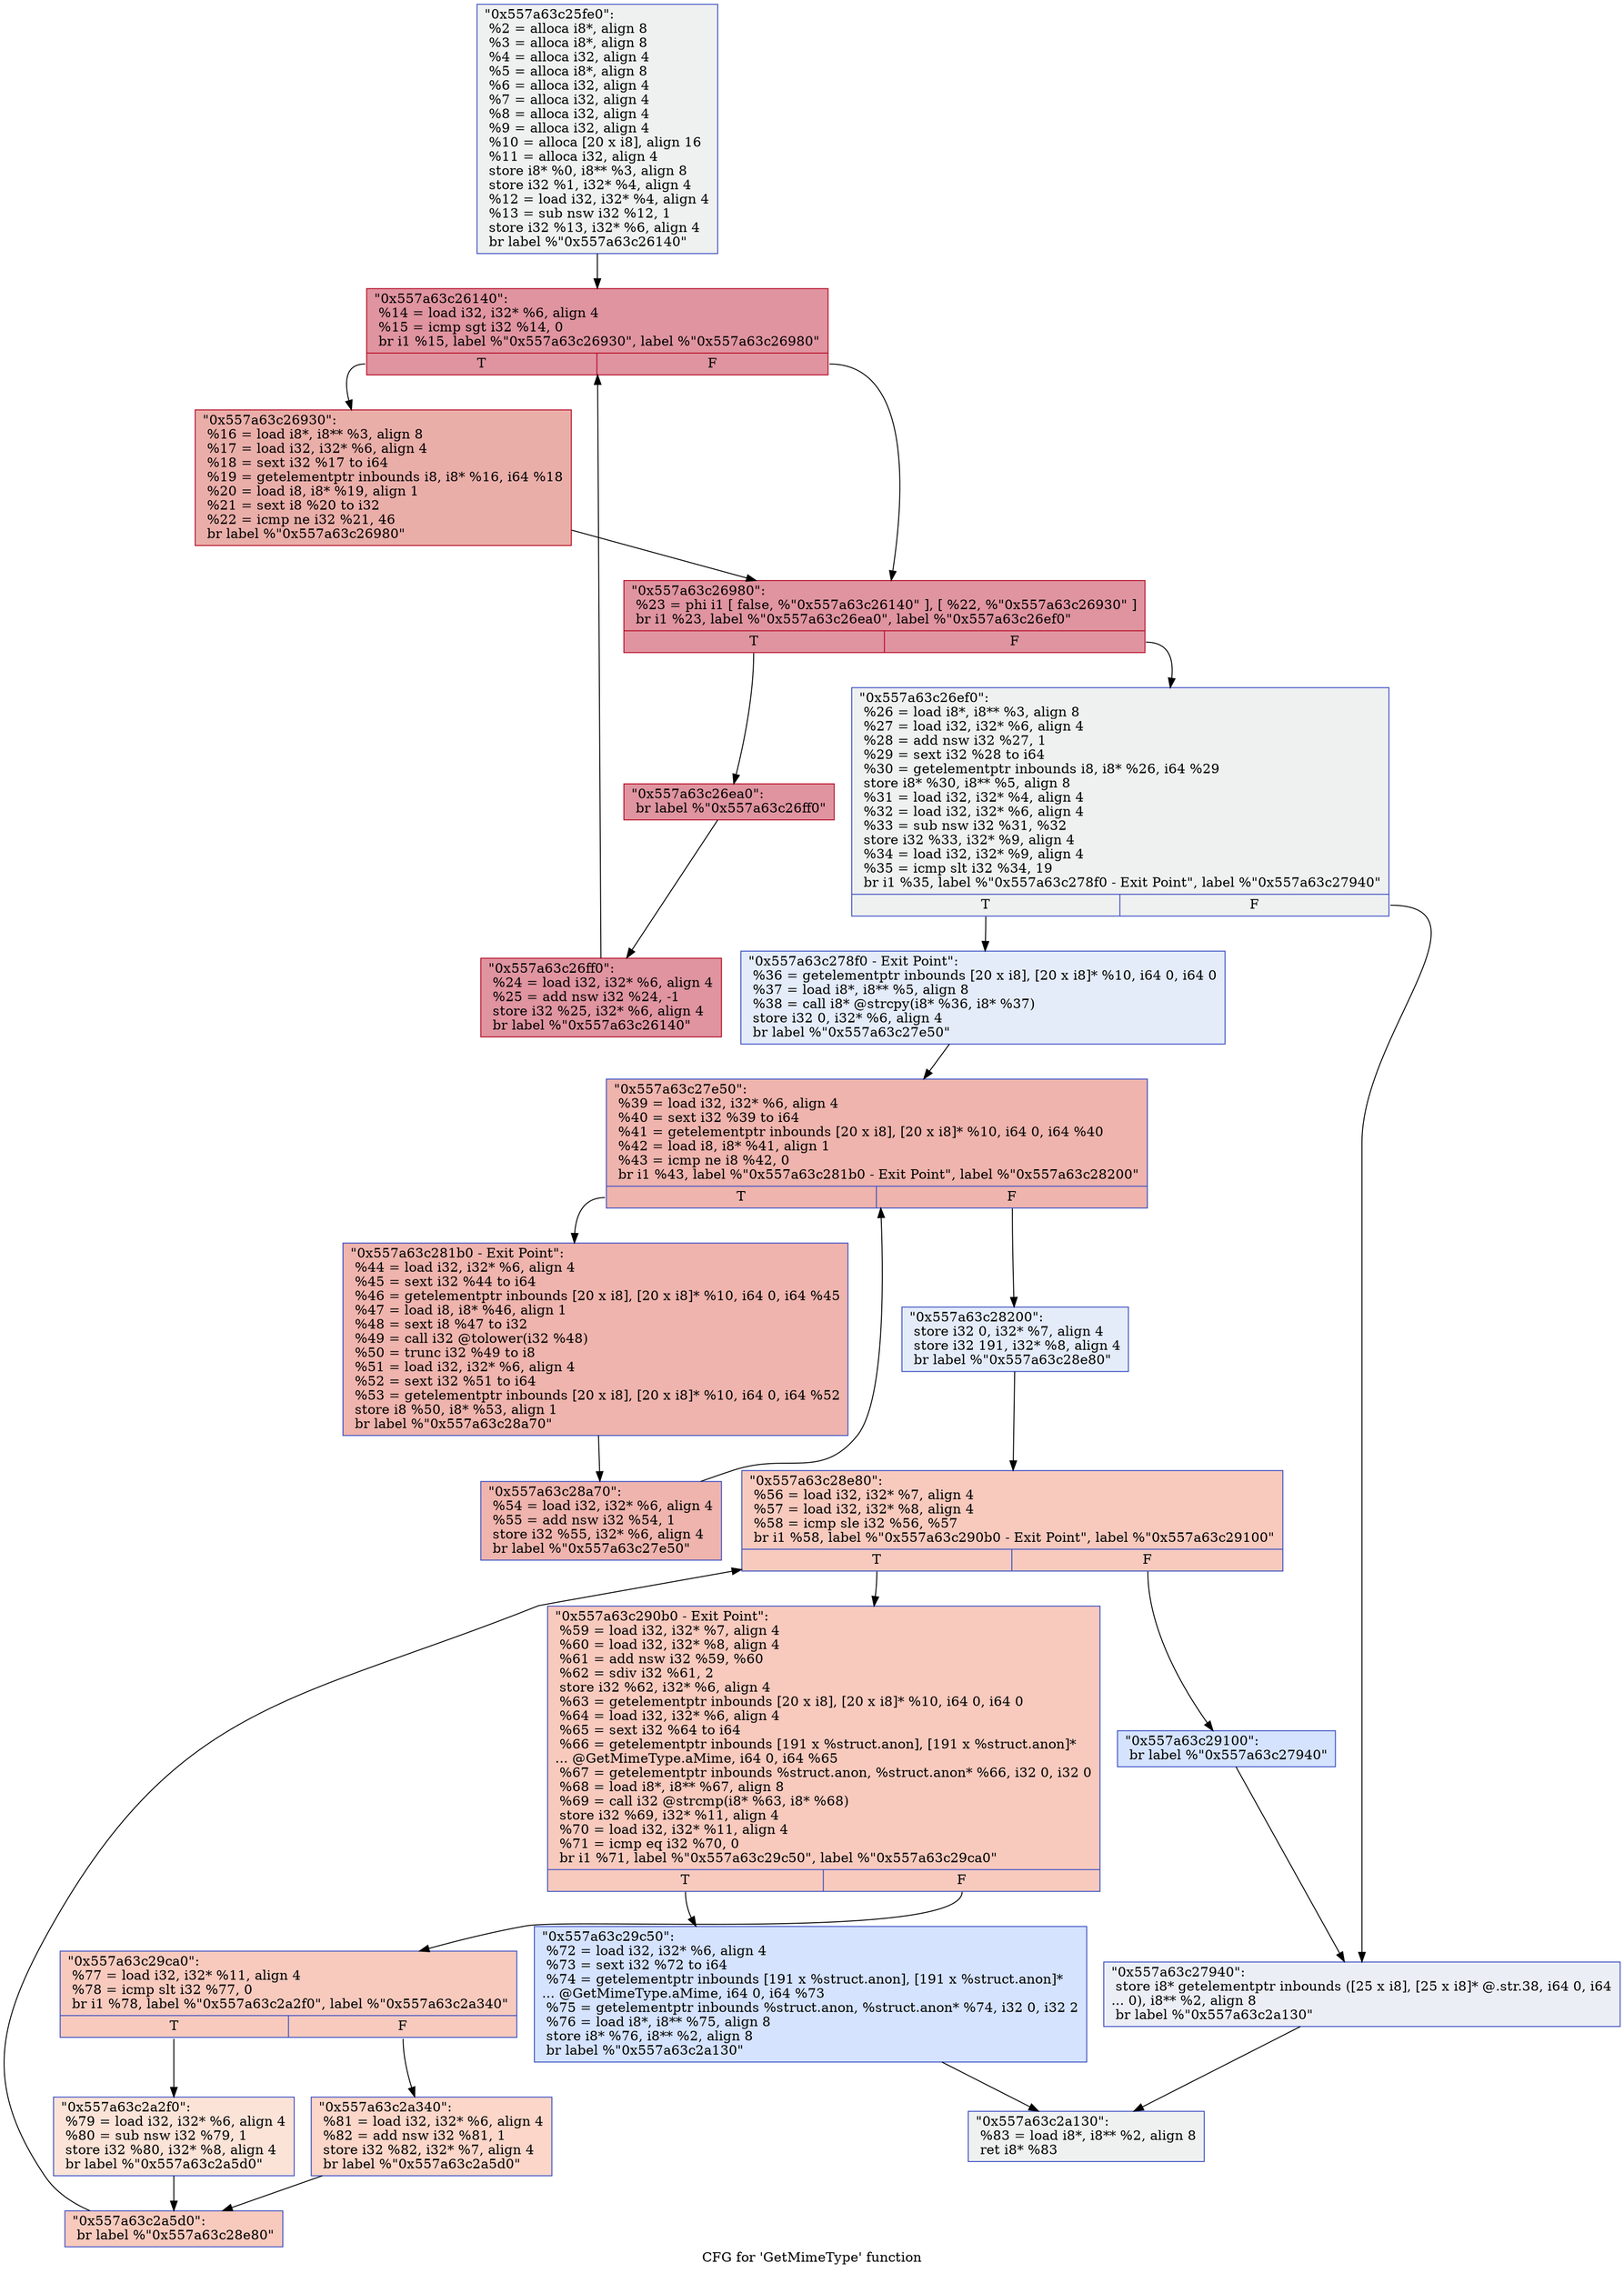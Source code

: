digraph "CFG for 'GetMimeType' function" {
	label="CFG for 'GetMimeType' function";

	Node0x557a63c25fe0 [shape=record,color="#3d50c3ff", style=filled, fillcolor="#dbdcde70",label="{\"0x557a63c25fe0\":\l  %2 = alloca i8*, align 8\l  %3 = alloca i8*, align 8\l  %4 = alloca i32, align 4\l  %5 = alloca i8*, align 8\l  %6 = alloca i32, align 4\l  %7 = alloca i32, align 4\l  %8 = alloca i32, align 4\l  %9 = alloca i32, align 4\l  %10 = alloca [20 x i8], align 16\l  %11 = alloca i32, align 4\l  store i8* %0, i8** %3, align 8\l  store i32 %1, i32* %4, align 4\l  %12 = load i32, i32* %4, align 4\l  %13 = sub nsw i32 %12, 1\l  store i32 %13, i32* %6, align 4\l  br label %\"0x557a63c26140\"\l}"];
	Node0x557a63c25fe0 -> Node0x557a63c26140;
	Node0x557a63c26140 [shape=record,color="#b70d28ff", style=filled, fillcolor="#b70d2870",label="{\"0x557a63c26140\":                                 \l  %14 = load i32, i32* %6, align 4\l  %15 = icmp sgt i32 %14, 0\l  br i1 %15, label %\"0x557a63c26930\", label %\"0x557a63c26980\"\l|{<s0>T|<s1>F}}"];
	Node0x557a63c26140:s0 -> Node0x557a63c26930;
	Node0x557a63c26140:s1 -> Node0x557a63c26980;
	Node0x557a63c26930 [shape=record,color="#b70d28ff", style=filled, fillcolor="#d0473d70",label="{\"0x557a63c26930\":                                 \l  %16 = load i8*, i8** %3, align 8\l  %17 = load i32, i32* %6, align 4\l  %18 = sext i32 %17 to i64\l  %19 = getelementptr inbounds i8, i8* %16, i64 %18\l  %20 = load i8, i8* %19, align 1\l  %21 = sext i8 %20 to i32\l  %22 = icmp ne i32 %21, 46\l  br label %\"0x557a63c26980\"\l}"];
	Node0x557a63c26930 -> Node0x557a63c26980;
	Node0x557a63c26980 [shape=record,color="#b70d28ff", style=filled, fillcolor="#b70d2870",label="{\"0x557a63c26980\":                                 \l  %23 = phi i1 [ false, %\"0x557a63c26140\" ], [ %22, %\"0x557a63c26930\" ]\l  br i1 %23, label %\"0x557a63c26ea0\", label %\"0x557a63c26ef0\"\l|{<s0>T|<s1>F}}"];
	Node0x557a63c26980:s0 -> Node0x557a63c26ea0;
	Node0x557a63c26980:s1 -> Node0x557a63c26ef0;
	Node0x557a63c26ea0 [shape=record,color="#b70d28ff", style=filled, fillcolor="#b70d2870",label="{\"0x557a63c26ea0\":                                 \l  br label %\"0x557a63c26ff0\"\l}"];
	Node0x557a63c26ea0 -> Node0x557a63c26ff0;
	Node0x557a63c26ff0 [shape=record,color="#b70d28ff", style=filled, fillcolor="#b70d2870",label="{\"0x557a63c26ff0\":                                 \l  %24 = load i32, i32* %6, align 4\l  %25 = add nsw i32 %24, -1\l  store i32 %25, i32* %6, align 4\l  br label %\"0x557a63c26140\"\l}"];
	Node0x557a63c26ff0 -> Node0x557a63c26140;
	Node0x557a63c26ef0 [shape=record,color="#3d50c3ff", style=filled, fillcolor="#dbdcde70",label="{\"0x557a63c26ef0\":                                 \l  %26 = load i8*, i8** %3, align 8\l  %27 = load i32, i32* %6, align 4\l  %28 = add nsw i32 %27, 1\l  %29 = sext i32 %28 to i64\l  %30 = getelementptr inbounds i8, i8* %26, i64 %29\l  store i8* %30, i8** %5, align 8\l  %31 = load i32, i32* %4, align 4\l  %32 = load i32, i32* %6, align 4\l  %33 = sub nsw i32 %31, %32\l  store i32 %33, i32* %9, align 4\l  %34 = load i32, i32* %9, align 4\l  %35 = icmp slt i32 %34, 19\l  br i1 %35, label %\"0x557a63c278f0 - Exit Point\", label %\"0x557a63c27940\"\l|{<s0>T|<s1>F}}"];
	Node0x557a63c26ef0:s0 -> Node0x557a63c278f0;
	Node0x557a63c26ef0:s1 -> Node0x557a63c27940;
	Node0x557a63c278f0 [shape=record,color="#3d50c3ff", style=filled, fillcolor="#c1d4f470",label="{\"0x557a63c278f0 - Exit Point\":                    \l  %36 = getelementptr inbounds [20 x i8], [20 x i8]* %10, i64 0, i64 0\l  %37 = load i8*, i8** %5, align 8\l  %38 = call i8* @strcpy(i8* %36, i8* %37)\l  store i32 0, i32* %6, align 4\l  br label %\"0x557a63c27e50\"\l}"];
	Node0x557a63c278f0 -> Node0x557a63c27e50;
	Node0x557a63c27e50 [shape=record,color="#3d50c3ff", style=filled, fillcolor="#d8564670",label="{\"0x557a63c27e50\":                                 \l  %39 = load i32, i32* %6, align 4\l  %40 = sext i32 %39 to i64\l  %41 = getelementptr inbounds [20 x i8], [20 x i8]* %10, i64 0, i64 %40\l  %42 = load i8, i8* %41, align 1\l  %43 = icmp ne i8 %42, 0\l  br i1 %43, label %\"0x557a63c281b0 - Exit Point\", label %\"0x557a63c28200\"\l|{<s0>T|<s1>F}}"];
	Node0x557a63c27e50:s0 -> Node0x557a63c281b0;
	Node0x557a63c27e50:s1 -> Node0x557a63c28200;
	Node0x557a63c281b0 [shape=record,color="#3d50c3ff", style=filled, fillcolor="#d8564670",label="{\"0x557a63c281b0 - Exit Point\":                    \l  %44 = load i32, i32* %6, align 4\l  %45 = sext i32 %44 to i64\l  %46 = getelementptr inbounds [20 x i8], [20 x i8]* %10, i64 0, i64 %45\l  %47 = load i8, i8* %46, align 1\l  %48 = sext i8 %47 to i32\l  %49 = call i32 @tolower(i32 %48)\l  %50 = trunc i32 %49 to i8\l  %51 = load i32, i32* %6, align 4\l  %52 = sext i32 %51 to i64\l  %53 = getelementptr inbounds [20 x i8], [20 x i8]* %10, i64 0, i64 %52\l  store i8 %50, i8* %53, align 1\l  br label %\"0x557a63c28a70\"\l}"];
	Node0x557a63c281b0 -> Node0x557a63c28a70;
	Node0x557a63c28a70 [shape=record,color="#3d50c3ff", style=filled, fillcolor="#d8564670",label="{\"0x557a63c28a70\":                                 \l  %54 = load i32, i32* %6, align 4\l  %55 = add nsw i32 %54, 1\l  store i32 %55, i32* %6, align 4\l  br label %\"0x557a63c27e50\"\l}"];
	Node0x557a63c28a70 -> Node0x557a63c27e50;
	Node0x557a63c28200 [shape=record,color="#3d50c3ff", style=filled, fillcolor="#c1d4f470",label="{\"0x557a63c28200\":                                 \l  store i32 0, i32* %7, align 4\l  store i32 191, i32* %8, align 4\l  br label %\"0x557a63c28e80\"\l}"];
	Node0x557a63c28200 -> Node0x557a63c28e80;
	Node0x557a63c28e80 [shape=record,color="#3d50c3ff", style=filled, fillcolor="#ef886b70",label="{\"0x557a63c28e80\":                                 \l  %56 = load i32, i32* %7, align 4\l  %57 = load i32, i32* %8, align 4\l  %58 = icmp sle i32 %56, %57\l  br i1 %58, label %\"0x557a63c290b0 - Exit Point\", label %\"0x557a63c29100\"\l|{<s0>T|<s1>F}}"];
	Node0x557a63c28e80:s0 -> Node0x557a63c290b0;
	Node0x557a63c28e80:s1 -> Node0x557a63c29100;
	Node0x557a63c290b0 [shape=record,color="#3d50c3ff", style=filled, fillcolor="#ef886b70",label="{\"0x557a63c290b0 - Exit Point\":                    \l  %59 = load i32, i32* %7, align 4\l  %60 = load i32, i32* %8, align 4\l  %61 = add nsw i32 %59, %60\l  %62 = sdiv i32 %61, 2\l  store i32 %62, i32* %6, align 4\l  %63 = getelementptr inbounds [20 x i8], [20 x i8]* %10, i64 0, i64 0\l  %64 = load i32, i32* %6, align 4\l  %65 = sext i32 %64 to i64\l  %66 = getelementptr inbounds [191 x %struct.anon], [191 x %struct.anon]*\l... @GetMimeType.aMime, i64 0, i64 %65\l  %67 = getelementptr inbounds %struct.anon, %struct.anon* %66, i32 0, i32 0\l  %68 = load i8*, i8** %67, align 8\l  %69 = call i32 @strcmp(i8* %63, i8* %68)\l  store i32 %69, i32* %11, align 4\l  %70 = load i32, i32* %11, align 4\l  %71 = icmp eq i32 %70, 0\l  br i1 %71, label %\"0x557a63c29c50\", label %\"0x557a63c29ca0\"\l|{<s0>T|<s1>F}}"];
	Node0x557a63c290b0:s0 -> Node0x557a63c29c50;
	Node0x557a63c290b0:s1 -> Node0x557a63c29ca0;
	Node0x557a63c29c50 [shape=record,color="#3d50c3ff", style=filled, fillcolor="#a1c0ff70",label="{\"0x557a63c29c50\":                                 \l  %72 = load i32, i32* %6, align 4\l  %73 = sext i32 %72 to i64\l  %74 = getelementptr inbounds [191 x %struct.anon], [191 x %struct.anon]*\l... @GetMimeType.aMime, i64 0, i64 %73\l  %75 = getelementptr inbounds %struct.anon, %struct.anon* %74, i32 0, i32 2\l  %76 = load i8*, i8** %75, align 8\l  store i8* %76, i8** %2, align 8\l  br label %\"0x557a63c2a130\"\l}"];
	Node0x557a63c29c50 -> Node0x557a63c2a130;
	Node0x557a63c29ca0 [shape=record,color="#3d50c3ff", style=filled, fillcolor="#ef886b70",label="{\"0x557a63c29ca0\":                                 \l  %77 = load i32, i32* %11, align 4\l  %78 = icmp slt i32 %77, 0\l  br i1 %78, label %\"0x557a63c2a2f0\", label %\"0x557a63c2a340\"\l|{<s0>T|<s1>F}}"];
	Node0x557a63c29ca0:s0 -> Node0x557a63c2a2f0;
	Node0x557a63c29ca0:s1 -> Node0x557a63c2a340;
	Node0x557a63c2a2f0 [shape=record,color="#3d50c3ff", style=filled, fillcolor="#f6bfa670",label="{\"0x557a63c2a2f0\":                                 \l  %79 = load i32, i32* %6, align 4\l  %80 = sub nsw i32 %79, 1\l  store i32 %80, i32* %8, align 4\l  br label %\"0x557a63c2a5d0\"\l}"];
	Node0x557a63c2a2f0 -> Node0x557a63c2a5d0;
	Node0x557a63c2a340 [shape=record,color="#3d50c3ff", style=filled, fillcolor="#f6a38570",label="{\"0x557a63c2a340\":                                 \l  %81 = load i32, i32* %6, align 4\l  %82 = add nsw i32 %81, 1\l  store i32 %82, i32* %7, align 4\l  br label %\"0x557a63c2a5d0\"\l}"];
	Node0x557a63c2a340 -> Node0x557a63c2a5d0;
	Node0x557a63c2a5d0 [shape=record,color="#3d50c3ff", style=filled, fillcolor="#ef886b70",label="{\"0x557a63c2a5d0\":                                 \l  br label %\"0x557a63c28e80\"\l}"];
	Node0x557a63c2a5d0 -> Node0x557a63c28e80;
	Node0x557a63c29100 [shape=record,color="#3d50c3ff", style=filled, fillcolor="#a1c0ff70",label="{\"0x557a63c29100\":                                 \l  br label %\"0x557a63c27940\"\l}"];
	Node0x557a63c29100 -> Node0x557a63c27940;
	Node0x557a63c27940 [shape=record,color="#3d50c3ff", style=filled, fillcolor="#d1dae970",label="{\"0x557a63c27940\":                                 \l  store i8* getelementptr inbounds ([25 x i8], [25 x i8]* @.str.38, i64 0, i64\l... 0), i8** %2, align 8\l  br label %\"0x557a63c2a130\"\l}"];
	Node0x557a63c27940 -> Node0x557a63c2a130;
	Node0x557a63c2a130 [shape=record,color="#3d50c3ff", style=filled, fillcolor="#dbdcde70",label="{\"0x557a63c2a130\":                                 \l  %83 = load i8*, i8** %2, align 8\l  ret i8* %83\l}"];
}
